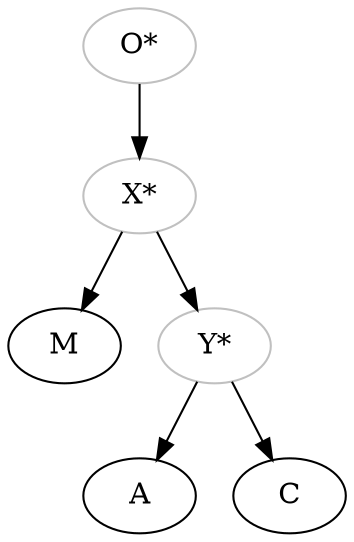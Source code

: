 digraph {
  
  O[label="O*", color="grey"]
  X[label="X*", color="grey"]
  
  O -> X
  X-> M

  Y[label="Y*", color="grey"]
  
  X-> Y
  Y -> A
  Y -> C
  
}